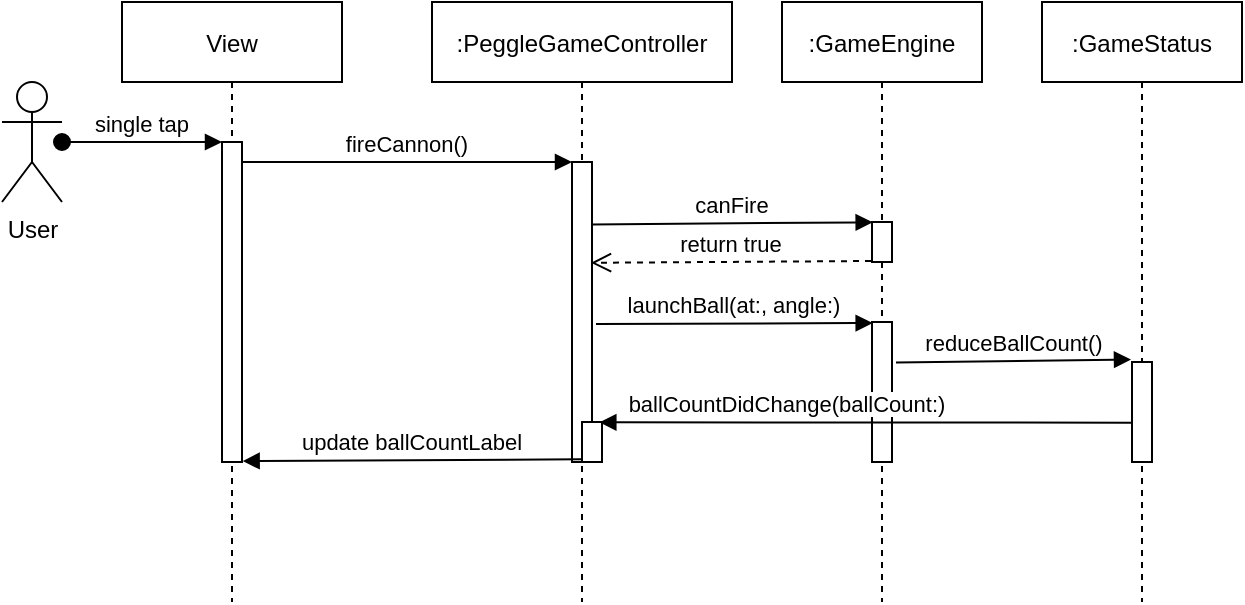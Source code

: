 <mxfile version="14.1.8" type="device"><diagram id="fhBqnHq1IshxXnvw0Y61" name="LaunchBallSequenceDiagram"><mxGraphModel dx="708" dy="468" grid="1" gridSize="10" guides="1" tooltips="1" connect="1" arrows="1" fold="1" page="1" pageScale="1" pageWidth="850" pageHeight="1100" math="0" shadow="0"><root><mxCell id="0"/><mxCell id="1" parent="0"/><mxCell id="WQstSVvEStIir3JhUnU8-1" value="View" style="shape=umlLifeline;perimeter=lifelinePerimeter;container=1;collapsible=0;recursiveResize=0;rounded=0;shadow=0;strokeWidth=1;" vertex="1" parent="1"><mxGeometry x="130" y="150" width="110" height="300" as="geometry"/></mxCell><mxCell id="WQstSVvEStIir3JhUnU8-2" value="" style="points=[];perimeter=orthogonalPerimeter;rounded=0;shadow=0;strokeWidth=1;" vertex="1" parent="WQstSVvEStIir3JhUnU8-1"><mxGeometry x="50" y="70" width="10" height="160" as="geometry"/></mxCell><mxCell id="WQstSVvEStIir3JhUnU8-5" value=":PeggleGameController" style="shape=umlLifeline;perimeter=lifelinePerimeter;container=0;collapsible=0;recursiveResize=0;rounded=0;shadow=0;strokeWidth=1;" vertex="1" parent="1"><mxGeometry x="285" y="150" width="150" height="300" as="geometry"/></mxCell><mxCell id="WQstSVvEStIir3JhUnU8-8" value="fireCannon()" style="verticalAlign=bottom;endArrow=block;entryX=0;entryY=0;shadow=0;strokeWidth=1;" edge="1" parent="1" source="WQstSVvEStIir3JhUnU8-2" target="WQstSVvEStIir3JhUnU8-6"><mxGeometry relative="1" as="geometry"><mxPoint x="285" y="230" as="sourcePoint"/></mxGeometry></mxCell><mxCell id="WQstSVvEStIir3JhUnU8-11" value="User" style="shape=umlActor;verticalLabelPosition=bottom;verticalAlign=top;html=1;" vertex="1" parent="1"><mxGeometry x="70" y="190" width="30" height="60" as="geometry"/></mxCell><mxCell id="WQstSVvEStIir3JhUnU8-3" value="single tap" style="verticalAlign=bottom;startArrow=oval;endArrow=block;startSize=8;shadow=0;strokeWidth=1;" edge="1" parent="1" target="WQstSVvEStIir3JhUnU8-2" source="WQstSVvEStIir3JhUnU8-11"><mxGeometry relative="1" as="geometry"><mxPoint x="115" y="220" as="sourcePoint"/></mxGeometry></mxCell><mxCell id="WQstSVvEStIir3JhUnU8-6" value="" style="points=[];perimeter=orthogonalPerimeter;rounded=0;shadow=0;strokeWidth=1;" vertex="1" parent="1"><mxGeometry x="355" y="230" width="10" height="150" as="geometry"/></mxCell><mxCell id="WQstSVvEStIir3JhUnU8-17" value=":GameEngine" style="shape=umlLifeline;perimeter=lifelinePerimeter;container=0;collapsible=0;recursiveResize=0;rounded=0;shadow=0;strokeWidth=1;" vertex="1" parent="1"><mxGeometry x="460" y="150" width="100" height="300" as="geometry"/></mxCell><mxCell id="WQstSVvEStIir3JhUnU8-18" value="" style="points=[];perimeter=orthogonalPerimeter;rounded=0;shadow=0;strokeWidth=1;" vertex="1" parent="1"><mxGeometry x="505" y="260" width="10" height="20" as="geometry"/></mxCell><mxCell id="WQstSVvEStIir3JhUnU8-20" value="canFire" style="verticalAlign=bottom;endArrow=block;shadow=0;strokeWidth=1;entryX=0.033;entryY=0.007;entryDx=0;entryDy=0;entryPerimeter=0;exitX=0.95;exitY=0.208;exitDx=0;exitDy=0;exitPerimeter=0;" edge="1" parent="1" source="WQstSVvEStIir3JhUnU8-6" target="WQstSVvEStIir3JhUnU8-18"><mxGeometry relative="1" as="geometry"><mxPoint x="367" y="261" as="sourcePoint"/><mxPoint x="500" y="260" as="targetPoint"/></mxGeometry></mxCell><mxCell id="WQstSVvEStIir3JhUnU8-21" value="return true" style="verticalAlign=bottom;endArrow=open;dashed=1;endSize=8;exitX=-0.05;exitY=0.975;shadow=0;strokeWidth=1;exitDx=0;exitDy=0;exitPerimeter=0;entryX=0.95;entryY=0.336;entryDx=0;entryDy=0;entryPerimeter=0;" edge="1" parent="1" source="WQstSVvEStIir3JhUnU8-18" target="WQstSVvEStIir3JhUnU8-6"><mxGeometry relative="1" as="geometry"><mxPoint x="370" y="280" as="targetPoint"/><mxPoint x="505" y="299.58" as="sourcePoint"/></mxGeometry></mxCell><mxCell id="WQstSVvEStIir3JhUnU8-22" value="" style="points=[];perimeter=orthogonalPerimeter;rounded=0;shadow=0;strokeWidth=1;" vertex="1" parent="1"><mxGeometry x="505" y="310" width="10" height="70" as="geometry"/></mxCell><mxCell id="WQstSVvEStIir3JhUnU8-23" value="launchBall(at:, angle:)" style="verticalAlign=bottom;endArrow=block;shadow=0;strokeWidth=1;entryX=0.033;entryY=0.007;entryDx=0;entryDy=0;entryPerimeter=0;" edge="1" parent="1" target="WQstSVvEStIir3JhUnU8-22"><mxGeometry relative="1" as="geometry"><mxPoint x="367" y="311" as="sourcePoint"/><mxPoint x="500" y="310" as="targetPoint"/></mxGeometry></mxCell><mxCell id="WQstSVvEStIir3JhUnU8-25" value=":GameStatus" style="shape=umlLifeline;perimeter=lifelinePerimeter;container=0;collapsible=0;recursiveResize=0;rounded=0;shadow=0;strokeWidth=1;" vertex="1" parent="1"><mxGeometry x="590" y="150" width="100" height="300" as="geometry"/></mxCell><mxCell id="WQstSVvEStIir3JhUnU8-26" value="reduceBallCount()" style="verticalAlign=bottom;endArrow=block;shadow=0;strokeWidth=1;entryX=-0.05;entryY=-0.025;entryDx=0;entryDy=0;entryPerimeter=0;exitX=1.2;exitY=0.29;exitDx=0;exitDy=0;exitPerimeter=0;" edge="1" parent="1" source="WQstSVvEStIir3JhUnU8-22" target="WQstSVvEStIir3JhUnU8-27"><mxGeometry relative="1" as="geometry"><mxPoint x="515" y="329" as="sourcePoint"/><mxPoint x="620" y="330" as="targetPoint"/></mxGeometry></mxCell><mxCell id="WQstSVvEStIir3JhUnU8-27" value="" style="points=[];perimeter=orthogonalPerimeter;rounded=0;shadow=0;strokeWidth=1;" vertex="1" parent="1"><mxGeometry x="635" y="330" width="10" height="50" as="geometry"/></mxCell><mxCell id="WQstSVvEStIir3JhUnU8-29" value="ballCountDidChange(ballCount:)" style="verticalAlign=bottom;endArrow=block;entryX=0.867;entryY=0.007;shadow=0;strokeWidth=1;exitX=-0.05;exitY=0.607;exitDx=0;exitDy=0;exitPerimeter=0;entryDx=0;entryDy=0;entryPerimeter=0;" edge="1" parent="1" source="WQstSVvEStIir3JhUnU8-27" target="WQstSVvEStIir3JhUnU8-30"><mxGeometry x="0.294" relative="1" as="geometry"><mxPoint x="625" y="359.58" as="sourcePoint"/><mxPoint x="460" y="359.58" as="targetPoint"/><mxPoint as="offset"/></mxGeometry></mxCell><mxCell id="WQstSVvEStIir3JhUnU8-30" value="" style="points=[];perimeter=orthogonalPerimeter;rounded=0;shadow=0;strokeWidth=1;" vertex="1" parent="1"><mxGeometry x="360" y="360" width="10" height="20" as="geometry"/></mxCell><mxCell id="WQstSVvEStIir3JhUnU8-31" value="update ballCountLabel" style="verticalAlign=bottom;endArrow=block;entryX=1.033;entryY=0.997;shadow=0;strokeWidth=1;exitX=-0.05;exitY=0.933;exitDx=0;exitDy=0;exitPerimeter=0;entryDx=0;entryDy=0;entryPerimeter=0;" edge="1" parent="1" source="WQstSVvEStIir3JhUnU8-30" target="WQstSVvEStIir3JhUnU8-2"><mxGeometry relative="1" as="geometry"><mxPoint x="345" y="380" as="sourcePoint"/><mxPoint x="180" y="380" as="targetPoint"/></mxGeometry></mxCell></root></mxGraphModel></diagram></mxfile>